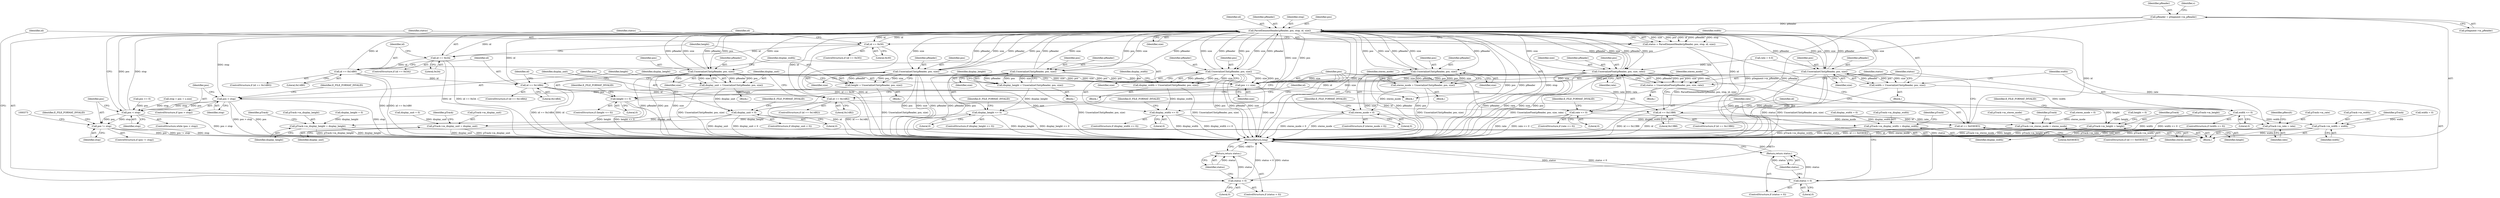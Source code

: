 digraph "0_Android_cc274e2abe8b2a6698a5c47d8aa4bb45f1f9538d_41@pointer" {
"1000161" [label="(Call,pReader = pSegment->m_pReader)"];
"1000212" [label="(Call,ParseElementHeader(pReader, pos, stop, id, size))"];
"1000210" [label="(Call,status = ParseElementHeader(pReader, pos, stop, id, size))"];
"1000219" [label="(Call,status < 0)"];
"1000222" [label="(Return,return status;)"];
"1000225" [label="(Call,id == 0x30)"];
"1000243" [label="(Call,id == 0x3A)"];
"1000261" [label="(Call,id == 0x14B0)"];
"1000279" [label="(Call,id == 0x14BA)"];
"1000297" [label="(Call,id == 0x14B2)"];
"1000315" [label="(Call,id == 0x13B8)"];
"1000333" [label="(Call,id == 0x0383E3)"];
"1000231" [label="(Call,UnserializeUInt(pReader, pos, size))"];
"1000229" [label="(Call,width = UnserializeUInt(pReader, pos, size))"];
"1000236" [label="(Call,width <= 0)"];
"1000399" [label="(Call,pTrack->m_width = width)"];
"1000357" [label="(Call,pos += size)"];
"1000361" [label="(Call,pos > stop)"];
"1000203" [label="(Call,pos < stop)"];
"1000367" [label="(Call,pos != stop)"];
"1000249" [label="(Call,UnserializeUInt(pReader, pos, size))"];
"1000247" [label="(Call,height = UnserializeUInt(pReader, pos, size))"];
"1000254" [label="(Call,height <= 0)"];
"1000404" [label="(Call,pTrack->m_height = height)"];
"1000267" [label="(Call,UnserializeUInt(pReader, pos, size))"];
"1000265" [label="(Call,display_width = UnserializeUInt(pReader, pos, size))"];
"1000272" [label="(Call,display_width <= 0)"];
"1000409" [label="(Call,pTrack->m_display_width = display_width)"];
"1000285" [label="(Call,UnserializeUInt(pReader, pos, size))"];
"1000283" [label="(Call,display_height = UnserializeUInt(pReader, pos, size))"];
"1000290" [label="(Call,display_height <= 0)"];
"1000414" [label="(Call,pTrack->m_display_height = display_height)"];
"1000303" [label="(Call,UnserializeUInt(pReader, pos, size))"];
"1000301" [label="(Call,display_unit = UnserializeUInt(pReader, pos, size))"];
"1000308" [label="(Call,display_unit < 0)"];
"1000419" [label="(Call,pTrack->m_display_unit = display_unit)"];
"1000321" [label="(Call,UnserializeUInt(pReader, pos, size))"];
"1000319" [label="(Call,stereo_mode = UnserializeUInt(pReader, pos, size))"];
"1000326" [label="(Call,stereo_mode < 0)"];
"1000424" [label="(Call,pTrack->m_stereo_mode = stereo_mode)"];
"1000340" [label="(Call,UnserializeFloat(pReader, pos, size, rate))"];
"1000338" [label="(Call,status = UnserializeFloat(pReader, pos, size, rate))"];
"1000346" [label="(Call,status < 0)"];
"1000349" [label="(Return,return status;)"];
"1000352" [label="(Call,rate <= 0)"];
"1000429" [label="(Call,pTrack->m_rate = rate)"];
"1000415" [label="(Call,pTrack->m_display_height)"];
"1000357" [label="(Call,pos += size)"];
"1000362" [label="(Identifier,pos)"];
"1000405" [label="(Call,pTrack->m_height)"];
"1000286" [label="(Identifier,pReader)"];
"1000216" [label="(Identifier,id)"];
"1000371" [label="(Identifier,E_FILE_FORMAT_INVALID)"];
"1000235" [label="(ControlStructure,if (width <= 0))"];
"1000310" [label="(Literal,0)"];
"1000234" [label="(Identifier,size)"];
"1000296" [label="(ControlStructure,if (id == 0x14B2))"];
"1000403" [label="(Identifier,width)"];
"1000138" [label="(Call,height = 0)"];
"1000146" [label="(Call,display_height = 0)"];
"1000336" [label="(Block,)"];
"1000433" [label="(Identifier,rate)"];
"1000358" [label="(Identifier,pos)"];
"1000213" [label="(Identifier,pReader)"];
"1000243" [label="(Call,id == 0x3A)"];
"1000237" [label="(Identifier,width)"];
"1000211" [label="(Identifier,status)"];
"1000367" [label="(Call,pos != stop)"];
"1000321" [label="(Call,UnserializeUInt(pReader, pos, size))"];
"1000226" [label="(Identifier,id)"];
"1000305" [label="(Identifier,pos)"];
"1000279" [label="(Call,id == 0x14BA)"];
"1000406" [label="(Identifier,pTrack)"];
"1000317" [label="(Literal,0x13B8)"];
"1000232" [label="(Identifier,pReader)"];
"1000278" [label="(ControlStructure,if (id == 0x14BA))"];
"1000118" [label="(Block,)"];
"1000423" [label="(Identifier,display_unit)"];
"1000291" [label="(Identifier,display_height)"];
"1000227" [label="(Literal,0x30)"];
"1000322" [label="(Identifier,pReader)"];
"1000333" [label="(Call,id == 0x0383E3)"];
"1000411" [label="(Identifier,pTrack)"];
"1000158" [label="(Call,rate = 0.0)"];
"1000404" [label="(Call,pTrack->m_height = height)"];
"1000220" [label="(Identifier,status)"];
"1000236" [label="(Call,width <= 0)"];
"1000346" [label="(Call,status < 0)"];
"1000262" [label="(Identifier,id)"];
"1000250" [label="(Identifier,pReader)"];
"1000218" [label="(ControlStructure,if (status < 0))"];
"1000255" [label="(Identifier,height)"];
"1000360" [label="(ControlStructure,if (pos > stop))"];
"1000408" [label="(Identifier,height)"];
"1000247" [label="(Call,height = UnserializeUInt(pReader, pos, size))"];
"1000270" [label="(Identifier,size)"];
"1000273" [label="(Identifier,display_width)"];
"1000414" [label="(Call,pTrack->m_display_height = display_height)"];
"1000344" [label="(Identifier,rate)"];
"1000323" [label="(Identifier,pos)"];
"1000264" [label="(Block,)"];
"1000353" [label="(Identifier,rate)"];
"1000301" [label="(Call,display_unit = UnserializeUInt(pReader, pos, size))"];
"1000206" [label="(Block,)"];
"1000244" [label="(Identifier,id)"];
"1000421" [label="(Identifier,pTrack)"];
"1000409" [label="(Call,pTrack->m_display_width = display_width)"];
"1000298" [label="(Identifier,id)"];
"1000350" [label="(Identifier,status)"];
"1000191" [label="(Call,pos >= 0)"];
"1000274" [label="(Literal,0)"];
"1000288" [label="(Identifier,size)"];
"1000297" [label="(Call,id == 0x14B2)"];
"1000334" [label="(Identifier,id)"];
"1000263" [label="(Literal,0x14B0)"];
"1000203" [label="(Call,pos < stop)"];
"1000285" [label="(Call,UnserializeUInt(pReader, pos, size))"];
"1000314" [label="(ControlStructure,if (id == 0x13B8))"];
"1000356" [label="(Identifier,E_FILE_FORMAT_INVALID)"];
"1000429" [label="(Call,pTrack->m_rate = rate)"];
"1000425" [label="(Call,pTrack->m_stereo_mode)"];
"1000343" [label="(Identifier,size)"];
"1000282" [label="(Block,)"];
"1000347" [label="(Identifier,status)"];
"1000339" [label="(Identifier,status)"];
"1000284" [label="(Identifier,display_height)"];
"1000435" [label="(Identifier,pResult)"];
"1000345" [label="(ControlStructure,if (status < 0))"];
"1000142" [label="(Call,display_width = 0)"];
"1000253" [label="(ControlStructure,if (height <= 0))"];
"1000349" [label="(Return,return status;)"];
"1000225" [label="(Call,id == 0x30)"];
"1000304" [label="(Identifier,pReader)"];
"1000212" [label="(Call,ParseElementHeader(pReader, pos, stop, id, size))"];
"1000428" [label="(Identifier,stereo_mode)"];
"1000413" [label="(Identifier,display_width)"];
"1000299" [label="(Literal,0x14B2)"];
"1000335" [label="(Literal,0x0383E3)"];
"1000399" [label="(Call,pTrack->m_width = width)"];
"1000424" [label="(Call,pTrack->m_stereo_mode = stereo_mode)"];
"1000308" [label="(Call,display_unit < 0)"];
"1000230" [label="(Identifier,width)"];
"1000163" [label="(Call,pSegment->m_pReader)"];
"1000327" [label="(Identifier,stereo_mode)"];
"1000215" [label="(Identifier,stop)"];
"1000366" [label="(ControlStructure,if (pos != stop))"];
"1000242" [label="(ControlStructure,if (id == 0x3A))"];
"1000229" [label="(Call,width = UnserializeUInt(pReader, pos, size))"];
"1000251" [label="(Identifier,pos)"];
"1000318" [label="(Block,)"];
"1000340" [label="(Call,UnserializeFloat(pReader, pos, size, rate))"];
"1000332" [label="(ControlStructure,if (id == 0x0383E3))"];
"1000307" [label="(ControlStructure,if (display_unit < 0))"];
"1000224" [label="(ControlStructure,if (id == 0x30))"];
"1000223" [label="(Identifier,status)"];
"1000272" [label="(Call,display_width <= 0)"];
"1000205" [label="(Identifier,stop)"];
"1000365" [label="(Identifier,E_FILE_FORMAT_INVALID)"];
"1000150" [label="(Call,display_unit = 0)"];
"1000214" [label="(Identifier,pos)"];
"1000287" [label="(Identifier,pos)"];
"1000276" [label="(Identifier,E_FILE_FORMAT_INVALID)"];
"1000161" [label="(Call,pReader = pSegment->m_pReader)"];
"1000256" [label="(Literal,0)"];
"1000330" [label="(Identifier,E_FILE_FORMAT_INVALID)"];
"1000303" [label="(Call,UnserializeUInt(pReader, pos, size))"];
"1000195" [label="(Call,stop = pos + s.size)"];
"1000351" [label="(ControlStructure,if (rate <= 0))"];
"1000320" [label="(Identifier,stereo_mode)"];
"1000249" [label="(Call,UnserializeUInt(pReader, pos, size))"];
"1000254" [label="(Call,height <= 0)"];
"1000430" [label="(Call,pTrack->m_rate)"];
"1000219" [label="(Call,status < 0)"];
"1000325" [label="(ControlStructure,if (stereo_mode < 0))"];
"1000315" [label="(Call,id == 0x13B8)"];
"1000271" [label="(ControlStructure,if (display_width <= 0))"];
"1000240" [label="(Identifier,E_FILE_FORMAT_INVALID)"];
"1000281" [label="(Literal,0x14BA)"];
"1000316" [label="(Identifier,id)"];
"1000361" [label="(Call,pos > stop)"];
"1000233" [label="(Identifier,pos)"];
"1000246" [label="(Block,)"];
"1000431" [label="(Identifier,pTrack)"];
"1000245" [label="(Literal,0x3A)"];
"1000302" [label="(Identifier,display_unit)"];
"1000283" [label="(Call,display_height = UnserializeUInt(pReader, pos, size))"];
"1000312" [label="(Identifier,E_FILE_FORMAT_INVALID)"];
"1000248" [label="(Identifier,height)"];
"1000134" [label="(Call,width = 0)"];
"1000221" [label="(Literal,0)"];
"1000260" [label="(ControlStructure,if (id == 0x14B0))"];
"1000280" [label="(Identifier,id)"];
"1000217" [label="(Identifier,size)"];
"1000202" [label="(ControlStructure,while (pos < stop))"];
"1000418" [label="(Identifier,display_height)"];
"1000162" [label="(Identifier,pReader)"];
"1000300" [label="(Block,)"];
"1000269" [label="(Identifier,pos)"];
"1000426" [label="(Identifier,pTrack)"];
"1000363" [label="(Identifier,stop)"];
"1000294" [label="(Identifier,E_FILE_FORMAT_INVALID)"];
"1000326" [label="(Call,stereo_mode < 0)"];
"1000400" [label="(Call,pTrack->m_width)"];
"1000289" [label="(ControlStructure,if (display_height <= 0))"];
"1000261" [label="(Call,id == 0x14B0)"];
"1000420" [label="(Call,pTrack->m_display_unit)"];
"1000354" [label="(Literal,0)"];
"1000231" [label="(Call,UnserializeUInt(pReader, pos, size))"];
"1000309" [label="(Identifier,display_unit)"];
"1000228" [label="(Block,)"];
"1000204" [label="(Identifier,pos)"];
"1000290" [label="(Call,display_height <= 0)"];
"1000328" [label="(Literal,0)"];
"1000338" [label="(Call,status = UnserializeFloat(pReader, pos, size, rate))"];
"1000319" [label="(Call,stereo_mode = UnserializeUInt(pReader, pos, size))"];
"1000210" [label="(Call,status = ParseElementHeader(pReader, pos, stop, id, size))"];
"1000238" [label="(Literal,0)"];
"1000410" [label="(Call,pTrack->m_display_width)"];
"1000267" [label="(Call,UnserializeUInt(pReader, pos, size))"];
"1000222" [label="(Return,return status;)"];
"1000341" [label="(Identifier,pReader)"];
"1000252" [label="(Identifier,size)"];
"1000439" [label="(MethodReturn,long)"];
"1000352" [label="(Call,rate <= 0)"];
"1000348" [label="(Literal,0)"];
"1000419" [label="(Call,pTrack->m_display_unit = display_unit)"];
"1000154" [label="(Call,stereo_mode = 0)"];
"1000359" [label="(Identifier,size)"];
"1000342" [label="(Identifier,pos)"];
"1000416" [label="(Identifier,pTrack)"];
"1000292" [label="(Literal,0)"];
"1000168" [label="(Identifier,s)"];
"1000268" [label="(Identifier,pReader)"];
"1000324" [label="(Identifier,size)"];
"1000306" [label="(Identifier,size)"];
"1000369" [label="(Identifier,stop)"];
"1000265" [label="(Call,display_width = UnserializeUInt(pReader, pos, size))"];
"1000258" [label="(Identifier,E_FILE_FORMAT_INVALID)"];
"1000368" [label="(Identifier,pos)"];
"1000266" [label="(Identifier,display_width)"];
"1000161" -> "1000118"  [label="AST: "];
"1000161" -> "1000163"  [label="CFG: "];
"1000162" -> "1000161"  [label="AST: "];
"1000163" -> "1000161"  [label="AST: "];
"1000168" -> "1000161"  [label="CFG: "];
"1000161" -> "1000439"  [label="DDG: pSegment->m_pReader"];
"1000161" -> "1000439"  [label="DDG: pReader"];
"1000161" -> "1000212"  [label="DDG: pReader"];
"1000212" -> "1000210"  [label="AST: "];
"1000212" -> "1000217"  [label="CFG: "];
"1000213" -> "1000212"  [label="AST: "];
"1000214" -> "1000212"  [label="AST: "];
"1000215" -> "1000212"  [label="AST: "];
"1000216" -> "1000212"  [label="AST: "];
"1000217" -> "1000212"  [label="AST: "];
"1000210" -> "1000212"  [label="CFG: "];
"1000212" -> "1000439"  [label="DDG: id"];
"1000212" -> "1000439"  [label="DDG: size"];
"1000212" -> "1000439"  [label="DDG: pos"];
"1000212" -> "1000439"  [label="DDG: pReader"];
"1000212" -> "1000439"  [label="DDG: stop"];
"1000212" -> "1000210"  [label="DDG: size"];
"1000212" -> "1000210"  [label="DDG: pos"];
"1000212" -> "1000210"  [label="DDG: id"];
"1000212" -> "1000210"  [label="DDG: pReader"];
"1000212" -> "1000210"  [label="DDG: stop"];
"1000285" -> "1000212"  [label="DDG: pReader"];
"1000285" -> "1000212"  [label="DDG: size"];
"1000303" -> "1000212"  [label="DDG: pReader"];
"1000303" -> "1000212"  [label="DDG: size"];
"1000267" -> "1000212"  [label="DDG: pReader"];
"1000267" -> "1000212"  [label="DDG: size"];
"1000231" -> "1000212"  [label="DDG: pReader"];
"1000231" -> "1000212"  [label="DDG: size"];
"1000249" -> "1000212"  [label="DDG: pReader"];
"1000249" -> "1000212"  [label="DDG: size"];
"1000340" -> "1000212"  [label="DDG: pReader"];
"1000340" -> "1000212"  [label="DDG: size"];
"1000321" -> "1000212"  [label="DDG: pReader"];
"1000321" -> "1000212"  [label="DDG: size"];
"1000203" -> "1000212"  [label="DDG: pos"];
"1000203" -> "1000212"  [label="DDG: stop"];
"1000279" -> "1000212"  [label="DDG: id"];
"1000261" -> "1000212"  [label="DDG: id"];
"1000243" -> "1000212"  [label="DDG: id"];
"1000333" -> "1000212"  [label="DDG: id"];
"1000297" -> "1000212"  [label="DDG: id"];
"1000315" -> "1000212"  [label="DDG: id"];
"1000225" -> "1000212"  [label="DDG: id"];
"1000212" -> "1000225"  [label="DDG: id"];
"1000212" -> "1000231"  [label="DDG: pReader"];
"1000212" -> "1000231"  [label="DDG: pos"];
"1000212" -> "1000231"  [label="DDG: size"];
"1000212" -> "1000249"  [label="DDG: pReader"];
"1000212" -> "1000249"  [label="DDG: pos"];
"1000212" -> "1000249"  [label="DDG: size"];
"1000212" -> "1000267"  [label="DDG: pReader"];
"1000212" -> "1000267"  [label="DDG: pos"];
"1000212" -> "1000267"  [label="DDG: size"];
"1000212" -> "1000285"  [label="DDG: pReader"];
"1000212" -> "1000285"  [label="DDG: pos"];
"1000212" -> "1000285"  [label="DDG: size"];
"1000212" -> "1000303"  [label="DDG: pReader"];
"1000212" -> "1000303"  [label="DDG: pos"];
"1000212" -> "1000303"  [label="DDG: size"];
"1000212" -> "1000321"  [label="DDG: pReader"];
"1000212" -> "1000321"  [label="DDG: pos"];
"1000212" -> "1000321"  [label="DDG: size"];
"1000212" -> "1000340"  [label="DDG: pReader"];
"1000212" -> "1000340"  [label="DDG: pos"];
"1000212" -> "1000340"  [label="DDG: size"];
"1000212" -> "1000357"  [label="DDG: size"];
"1000212" -> "1000357"  [label="DDG: pos"];
"1000212" -> "1000361"  [label="DDG: stop"];
"1000210" -> "1000206"  [label="AST: "];
"1000211" -> "1000210"  [label="AST: "];
"1000220" -> "1000210"  [label="CFG: "];
"1000210" -> "1000439"  [label="DDG: ParseElementHeader(pReader, pos, stop, id, size)"];
"1000210" -> "1000219"  [label="DDG: status"];
"1000219" -> "1000218"  [label="AST: "];
"1000219" -> "1000221"  [label="CFG: "];
"1000220" -> "1000219"  [label="AST: "];
"1000221" -> "1000219"  [label="AST: "];
"1000223" -> "1000219"  [label="CFG: "];
"1000226" -> "1000219"  [label="CFG: "];
"1000219" -> "1000439"  [label="DDG: status < 0"];
"1000219" -> "1000439"  [label="DDG: status"];
"1000219" -> "1000222"  [label="DDG: status"];
"1000222" -> "1000218"  [label="AST: "];
"1000222" -> "1000223"  [label="CFG: "];
"1000223" -> "1000222"  [label="AST: "];
"1000439" -> "1000222"  [label="CFG: "];
"1000222" -> "1000439"  [label="DDG: <RET>"];
"1000223" -> "1000222"  [label="DDG: status"];
"1000225" -> "1000224"  [label="AST: "];
"1000225" -> "1000227"  [label="CFG: "];
"1000226" -> "1000225"  [label="AST: "];
"1000227" -> "1000225"  [label="AST: "];
"1000230" -> "1000225"  [label="CFG: "];
"1000244" -> "1000225"  [label="CFG: "];
"1000225" -> "1000439"  [label="DDG: id == 0x30"];
"1000225" -> "1000439"  [label="DDG: id"];
"1000225" -> "1000243"  [label="DDG: id"];
"1000243" -> "1000242"  [label="AST: "];
"1000243" -> "1000245"  [label="CFG: "];
"1000244" -> "1000243"  [label="AST: "];
"1000245" -> "1000243"  [label="AST: "];
"1000248" -> "1000243"  [label="CFG: "];
"1000262" -> "1000243"  [label="CFG: "];
"1000243" -> "1000439"  [label="DDG: id"];
"1000243" -> "1000439"  [label="DDG: id == 0x3A"];
"1000243" -> "1000261"  [label="DDG: id"];
"1000261" -> "1000260"  [label="AST: "];
"1000261" -> "1000263"  [label="CFG: "];
"1000262" -> "1000261"  [label="AST: "];
"1000263" -> "1000261"  [label="AST: "];
"1000266" -> "1000261"  [label="CFG: "];
"1000280" -> "1000261"  [label="CFG: "];
"1000261" -> "1000439"  [label="DDG: id"];
"1000261" -> "1000439"  [label="DDG: id == 0x14B0"];
"1000261" -> "1000279"  [label="DDG: id"];
"1000279" -> "1000278"  [label="AST: "];
"1000279" -> "1000281"  [label="CFG: "];
"1000280" -> "1000279"  [label="AST: "];
"1000281" -> "1000279"  [label="AST: "];
"1000284" -> "1000279"  [label="CFG: "];
"1000298" -> "1000279"  [label="CFG: "];
"1000279" -> "1000439"  [label="DDG: id"];
"1000279" -> "1000439"  [label="DDG: id == 0x14BA"];
"1000279" -> "1000297"  [label="DDG: id"];
"1000297" -> "1000296"  [label="AST: "];
"1000297" -> "1000299"  [label="CFG: "];
"1000298" -> "1000297"  [label="AST: "];
"1000299" -> "1000297"  [label="AST: "];
"1000302" -> "1000297"  [label="CFG: "];
"1000316" -> "1000297"  [label="CFG: "];
"1000297" -> "1000439"  [label="DDG: id"];
"1000297" -> "1000439"  [label="DDG: id == 0x14B2"];
"1000297" -> "1000315"  [label="DDG: id"];
"1000315" -> "1000314"  [label="AST: "];
"1000315" -> "1000317"  [label="CFG: "];
"1000316" -> "1000315"  [label="AST: "];
"1000317" -> "1000315"  [label="AST: "];
"1000320" -> "1000315"  [label="CFG: "];
"1000334" -> "1000315"  [label="CFG: "];
"1000315" -> "1000439"  [label="DDG: id == 0x13B8"];
"1000315" -> "1000439"  [label="DDG: id"];
"1000315" -> "1000333"  [label="DDG: id"];
"1000333" -> "1000332"  [label="AST: "];
"1000333" -> "1000335"  [label="CFG: "];
"1000334" -> "1000333"  [label="AST: "];
"1000335" -> "1000333"  [label="AST: "];
"1000339" -> "1000333"  [label="CFG: "];
"1000358" -> "1000333"  [label="CFG: "];
"1000333" -> "1000439"  [label="DDG: id"];
"1000333" -> "1000439"  [label="DDG: id == 0x0383E3"];
"1000231" -> "1000229"  [label="AST: "];
"1000231" -> "1000234"  [label="CFG: "];
"1000232" -> "1000231"  [label="AST: "];
"1000233" -> "1000231"  [label="AST: "];
"1000234" -> "1000231"  [label="AST: "];
"1000229" -> "1000231"  [label="CFG: "];
"1000231" -> "1000439"  [label="DDG: pos"];
"1000231" -> "1000439"  [label="DDG: pReader"];
"1000231" -> "1000439"  [label="DDG: size"];
"1000231" -> "1000229"  [label="DDG: pReader"];
"1000231" -> "1000229"  [label="DDG: pos"];
"1000231" -> "1000229"  [label="DDG: size"];
"1000231" -> "1000357"  [label="DDG: size"];
"1000231" -> "1000357"  [label="DDG: pos"];
"1000229" -> "1000228"  [label="AST: "];
"1000230" -> "1000229"  [label="AST: "];
"1000237" -> "1000229"  [label="CFG: "];
"1000229" -> "1000439"  [label="DDG: UnserializeUInt(pReader, pos, size)"];
"1000229" -> "1000236"  [label="DDG: width"];
"1000236" -> "1000235"  [label="AST: "];
"1000236" -> "1000238"  [label="CFG: "];
"1000237" -> "1000236"  [label="AST: "];
"1000238" -> "1000236"  [label="AST: "];
"1000240" -> "1000236"  [label="CFG: "];
"1000358" -> "1000236"  [label="CFG: "];
"1000236" -> "1000439"  [label="DDG: width"];
"1000236" -> "1000439"  [label="DDG: width <= 0"];
"1000236" -> "1000399"  [label="DDG: width"];
"1000399" -> "1000118"  [label="AST: "];
"1000399" -> "1000403"  [label="CFG: "];
"1000400" -> "1000399"  [label="AST: "];
"1000403" -> "1000399"  [label="AST: "];
"1000406" -> "1000399"  [label="CFG: "];
"1000399" -> "1000439"  [label="DDG: width"];
"1000399" -> "1000439"  [label="DDG: pTrack->m_width"];
"1000134" -> "1000399"  [label="DDG: width"];
"1000357" -> "1000206"  [label="AST: "];
"1000357" -> "1000359"  [label="CFG: "];
"1000358" -> "1000357"  [label="AST: "];
"1000359" -> "1000357"  [label="AST: "];
"1000362" -> "1000357"  [label="CFG: "];
"1000357" -> "1000439"  [label="DDG: size"];
"1000340" -> "1000357"  [label="DDG: size"];
"1000340" -> "1000357"  [label="DDG: pos"];
"1000249" -> "1000357"  [label="DDG: size"];
"1000249" -> "1000357"  [label="DDG: pos"];
"1000303" -> "1000357"  [label="DDG: size"];
"1000303" -> "1000357"  [label="DDG: pos"];
"1000321" -> "1000357"  [label="DDG: size"];
"1000321" -> "1000357"  [label="DDG: pos"];
"1000267" -> "1000357"  [label="DDG: size"];
"1000267" -> "1000357"  [label="DDG: pos"];
"1000285" -> "1000357"  [label="DDG: size"];
"1000285" -> "1000357"  [label="DDG: pos"];
"1000357" -> "1000361"  [label="DDG: pos"];
"1000361" -> "1000360"  [label="AST: "];
"1000361" -> "1000363"  [label="CFG: "];
"1000362" -> "1000361"  [label="AST: "];
"1000363" -> "1000361"  [label="AST: "];
"1000204" -> "1000361"  [label="CFG: "];
"1000365" -> "1000361"  [label="CFG: "];
"1000361" -> "1000439"  [label="DDG: pos > stop"];
"1000361" -> "1000439"  [label="DDG: pos"];
"1000361" -> "1000439"  [label="DDG: stop"];
"1000361" -> "1000203"  [label="DDG: pos"];
"1000361" -> "1000203"  [label="DDG: stop"];
"1000203" -> "1000202"  [label="AST: "];
"1000203" -> "1000205"  [label="CFG: "];
"1000204" -> "1000203"  [label="AST: "];
"1000205" -> "1000203"  [label="AST: "];
"1000211" -> "1000203"  [label="CFG: "];
"1000368" -> "1000203"  [label="CFG: "];
"1000203" -> "1000439"  [label="DDG: pos < stop"];
"1000191" -> "1000203"  [label="DDG: pos"];
"1000195" -> "1000203"  [label="DDG: stop"];
"1000203" -> "1000367"  [label="DDG: pos"];
"1000203" -> "1000367"  [label="DDG: stop"];
"1000367" -> "1000366"  [label="AST: "];
"1000367" -> "1000369"  [label="CFG: "];
"1000368" -> "1000367"  [label="AST: "];
"1000369" -> "1000367"  [label="AST: "];
"1000371" -> "1000367"  [label="CFG: "];
"1000373" -> "1000367"  [label="CFG: "];
"1000367" -> "1000439"  [label="DDG: stop"];
"1000367" -> "1000439"  [label="DDG: pos"];
"1000367" -> "1000439"  [label="DDG: pos != stop"];
"1000249" -> "1000247"  [label="AST: "];
"1000249" -> "1000252"  [label="CFG: "];
"1000250" -> "1000249"  [label="AST: "];
"1000251" -> "1000249"  [label="AST: "];
"1000252" -> "1000249"  [label="AST: "];
"1000247" -> "1000249"  [label="CFG: "];
"1000249" -> "1000439"  [label="DDG: pos"];
"1000249" -> "1000439"  [label="DDG: size"];
"1000249" -> "1000439"  [label="DDG: pReader"];
"1000249" -> "1000247"  [label="DDG: pReader"];
"1000249" -> "1000247"  [label="DDG: pos"];
"1000249" -> "1000247"  [label="DDG: size"];
"1000247" -> "1000246"  [label="AST: "];
"1000248" -> "1000247"  [label="AST: "];
"1000255" -> "1000247"  [label="CFG: "];
"1000247" -> "1000439"  [label="DDG: UnserializeUInt(pReader, pos, size)"];
"1000247" -> "1000254"  [label="DDG: height"];
"1000254" -> "1000253"  [label="AST: "];
"1000254" -> "1000256"  [label="CFG: "];
"1000255" -> "1000254"  [label="AST: "];
"1000256" -> "1000254"  [label="AST: "];
"1000258" -> "1000254"  [label="CFG: "];
"1000358" -> "1000254"  [label="CFG: "];
"1000254" -> "1000439"  [label="DDG: height"];
"1000254" -> "1000439"  [label="DDG: height <= 0"];
"1000254" -> "1000404"  [label="DDG: height"];
"1000404" -> "1000118"  [label="AST: "];
"1000404" -> "1000408"  [label="CFG: "];
"1000405" -> "1000404"  [label="AST: "];
"1000408" -> "1000404"  [label="AST: "];
"1000411" -> "1000404"  [label="CFG: "];
"1000404" -> "1000439"  [label="DDG: pTrack->m_height"];
"1000404" -> "1000439"  [label="DDG: height"];
"1000138" -> "1000404"  [label="DDG: height"];
"1000267" -> "1000265"  [label="AST: "];
"1000267" -> "1000270"  [label="CFG: "];
"1000268" -> "1000267"  [label="AST: "];
"1000269" -> "1000267"  [label="AST: "];
"1000270" -> "1000267"  [label="AST: "];
"1000265" -> "1000267"  [label="CFG: "];
"1000267" -> "1000439"  [label="DDG: pos"];
"1000267" -> "1000439"  [label="DDG: pReader"];
"1000267" -> "1000439"  [label="DDG: size"];
"1000267" -> "1000265"  [label="DDG: pReader"];
"1000267" -> "1000265"  [label="DDG: pos"];
"1000267" -> "1000265"  [label="DDG: size"];
"1000265" -> "1000264"  [label="AST: "];
"1000266" -> "1000265"  [label="AST: "];
"1000273" -> "1000265"  [label="CFG: "];
"1000265" -> "1000439"  [label="DDG: UnserializeUInt(pReader, pos, size)"];
"1000265" -> "1000272"  [label="DDG: display_width"];
"1000272" -> "1000271"  [label="AST: "];
"1000272" -> "1000274"  [label="CFG: "];
"1000273" -> "1000272"  [label="AST: "];
"1000274" -> "1000272"  [label="AST: "];
"1000276" -> "1000272"  [label="CFG: "];
"1000358" -> "1000272"  [label="CFG: "];
"1000272" -> "1000439"  [label="DDG: display_width"];
"1000272" -> "1000439"  [label="DDG: display_width <= 0"];
"1000272" -> "1000409"  [label="DDG: display_width"];
"1000409" -> "1000118"  [label="AST: "];
"1000409" -> "1000413"  [label="CFG: "];
"1000410" -> "1000409"  [label="AST: "];
"1000413" -> "1000409"  [label="AST: "];
"1000416" -> "1000409"  [label="CFG: "];
"1000409" -> "1000439"  [label="DDG: display_width"];
"1000409" -> "1000439"  [label="DDG: pTrack->m_display_width"];
"1000142" -> "1000409"  [label="DDG: display_width"];
"1000285" -> "1000283"  [label="AST: "];
"1000285" -> "1000288"  [label="CFG: "];
"1000286" -> "1000285"  [label="AST: "];
"1000287" -> "1000285"  [label="AST: "];
"1000288" -> "1000285"  [label="AST: "];
"1000283" -> "1000285"  [label="CFG: "];
"1000285" -> "1000439"  [label="DDG: pReader"];
"1000285" -> "1000439"  [label="DDG: pos"];
"1000285" -> "1000439"  [label="DDG: size"];
"1000285" -> "1000283"  [label="DDG: pReader"];
"1000285" -> "1000283"  [label="DDG: pos"];
"1000285" -> "1000283"  [label="DDG: size"];
"1000283" -> "1000282"  [label="AST: "];
"1000284" -> "1000283"  [label="AST: "];
"1000291" -> "1000283"  [label="CFG: "];
"1000283" -> "1000439"  [label="DDG: UnserializeUInt(pReader, pos, size)"];
"1000283" -> "1000290"  [label="DDG: display_height"];
"1000290" -> "1000289"  [label="AST: "];
"1000290" -> "1000292"  [label="CFG: "];
"1000291" -> "1000290"  [label="AST: "];
"1000292" -> "1000290"  [label="AST: "];
"1000294" -> "1000290"  [label="CFG: "];
"1000358" -> "1000290"  [label="CFG: "];
"1000290" -> "1000439"  [label="DDG: display_height"];
"1000290" -> "1000439"  [label="DDG: display_height <= 0"];
"1000290" -> "1000414"  [label="DDG: display_height"];
"1000414" -> "1000118"  [label="AST: "];
"1000414" -> "1000418"  [label="CFG: "];
"1000415" -> "1000414"  [label="AST: "];
"1000418" -> "1000414"  [label="AST: "];
"1000421" -> "1000414"  [label="CFG: "];
"1000414" -> "1000439"  [label="DDG: display_height"];
"1000414" -> "1000439"  [label="DDG: pTrack->m_display_height"];
"1000146" -> "1000414"  [label="DDG: display_height"];
"1000303" -> "1000301"  [label="AST: "];
"1000303" -> "1000306"  [label="CFG: "];
"1000304" -> "1000303"  [label="AST: "];
"1000305" -> "1000303"  [label="AST: "];
"1000306" -> "1000303"  [label="AST: "];
"1000301" -> "1000303"  [label="CFG: "];
"1000303" -> "1000439"  [label="DDG: pReader"];
"1000303" -> "1000439"  [label="DDG: pos"];
"1000303" -> "1000439"  [label="DDG: size"];
"1000303" -> "1000301"  [label="DDG: pReader"];
"1000303" -> "1000301"  [label="DDG: pos"];
"1000303" -> "1000301"  [label="DDG: size"];
"1000301" -> "1000300"  [label="AST: "];
"1000302" -> "1000301"  [label="AST: "];
"1000309" -> "1000301"  [label="CFG: "];
"1000301" -> "1000439"  [label="DDG: UnserializeUInt(pReader, pos, size)"];
"1000301" -> "1000308"  [label="DDG: display_unit"];
"1000308" -> "1000307"  [label="AST: "];
"1000308" -> "1000310"  [label="CFG: "];
"1000309" -> "1000308"  [label="AST: "];
"1000310" -> "1000308"  [label="AST: "];
"1000312" -> "1000308"  [label="CFG: "];
"1000358" -> "1000308"  [label="CFG: "];
"1000308" -> "1000439"  [label="DDG: display_unit"];
"1000308" -> "1000439"  [label="DDG: display_unit < 0"];
"1000308" -> "1000419"  [label="DDG: display_unit"];
"1000419" -> "1000118"  [label="AST: "];
"1000419" -> "1000423"  [label="CFG: "];
"1000420" -> "1000419"  [label="AST: "];
"1000423" -> "1000419"  [label="AST: "];
"1000426" -> "1000419"  [label="CFG: "];
"1000419" -> "1000439"  [label="DDG: pTrack->m_display_unit"];
"1000419" -> "1000439"  [label="DDG: display_unit"];
"1000150" -> "1000419"  [label="DDG: display_unit"];
"1000321" -> "1000319"  [label="AST: "];
"1000321" -> "1000324"  [label="CFG: "];
"1000322" -> "1000321"  [label="AST: "];
"1000323" -> "1000321"  [label="AST: "];
"1000324" -> "1000321"  [label="AST: "];
"1000319" -> "1000321"  [label="CFG: "];
"1000321" -> "1000439"  [label="DDG: size"];
"1000321" -> "1000439"  [label="DDG: pReader"];
"1000321" -> "1000439"  [label="DDG: pos"];
"1000321" -> "1000319"  [label="DDG: pReader"];
"1000321" -> "1000319"  [label="DDG: pos"];
"1000321" -> "1000319"  [label="DDG: size"];
"1000319" -> "1000318"  [label="AST: "];
"1000320" -> "1000319"  [label="AST: "];
"1000327" -> "1000319"  [label="CFG: "];
"1000319" -> "1000439"  [label="DDG: UnserializeUInt(pReader, pos, size)"];
"1000319" -> "1000326"  [label="DDG: stereo_mode"];
"1000326" -> "1000325"  [label="AST: "];
"1000326" -> "1000328"  [label="CFG: "];
"1000327" -> "1000326"  [label="AST: "];
"1000328" -> "1000326"  [label="AST: "];
"1000330" -> "1000326"  [label="CFG: "];
"1000358" -> "1000326"  [label="CFG: "];
"1000326" -> "1000439"  [label="DDG: stereo_mode < 0"];
"1000326" -> "1000439"  [label="DDG: stereo_mode"];
"1000326" -> "1000424"  [label="DDG: stereo_mode"];
"1000424" -> "1000118"  [label="AST: "];
"1000424" -> "1000428"  [label="CFG: "];
"1000425" -> "1000424"  [label="AST: "];
"1000428" -> "1000424"  [label="AST: "];
"1000431" -> "1000424"  [label="CFG: "];
"1000424" -> "1000439"  [label="DDG: stereo_mode"];
"1000424" -> "1000439"  [label="DDG: pTrack->m_stereo_mode"];
"1000154" -> "1000424"  [label="DDG: stereo_mode"];
"1000340" -> "1000338"  [label="AST: "];
"1000340" -> "1000344"  [label="CFG: "];
"1000341" -> "1000340"  [label="AST: "];
"1000342" -> "1000340"  [label="AST: "];
"1000343" -> "1000340"  [label="AST: "];
"1000344" -> "1000340"  [label="AST: "];
"1000338" -> "1000340"  [label="CFG: "];
"1000340" -> "1000439"  [label="DDG: rate"];
"1000340" -> "1000439"  [label="DDG: size"];
"1000340" -> "1000439"  [label="DDG: pos"];
"1000340" -> "1000439"  [label="DDG: pReader"];
"1000340" -> "1000338"  [label="DDG: pReader"];
"1000340" -> "1000338"  [label="DDG: pos"];
"1000340" -> "1000338"  [label="DDG: size"];
"1000340" -> "1000338"  [label="DDG: rate"];
"1000158" -> "1000340"  [label="DDG: rate"];
"1000352" -> "1000340"  [label="DDG: rate"];
"1000340" -> "1000352"  [label="DDG: rate"];
"1000338" -> "1000336"  [label="AST: "];
"1000339" -> "1000338"  [label="AST: "];
"1000347" -> "1000338"  [label="CFG: "];
"1000338" -> "1000439"  [label="DDG: UnserializeFloat(pReader, pos, size, rate)"];
"1000338" -> "1000346"  [label="DDG: status"];
"1000346" -> "1000345"  [label="AST: "];
"1000346" -> "1000348"  [label="CFG: "];
"1000347" -> "1000346"  [label="AST: "];
"1000348" -> "1000346"  [label="AST: "];
"1000350" -> "1000346"  [label="CFG: "];
"1000353" -> "1000346"  [label="CFG: "];
"1000346" -> "1000439"  [label="DDG: status"];
"1000346" -> "1000439"  [label="DDG: status < 0"];
"1000346" -> "1000349"  [label="DDG: status"];
"1000349" -> "1000345"  [label="AST: "];
"1000349" -> "1000350"  [label="CFG: "];
"1000350" -> "1000349"  [label="AST: "];
"1000439" -> "1000349"  [label="CFG: "];
"1000349" -> "1000439"  [label="DDG: <RET>"];
"1000350" -> "1000349"  [label="DDG: status"];
"1000352" -> "1000351"  [label="AST: "];
"1000352" -> "1000354"  [label="CFG: "];
"1000353" -> "1000352"  [label="AST: "];
"1000354" -> "1000352"  [label="AST: "];
"1000356" -> "1000352"  [label="CFG: "];
"1000358" -> "1000352"  [label="CFG: "];
"1000352" -> "1000439"  [label="DDG: rate"];
"1000352" -> "1000439"  [label="DDG: rate <= 0"];
"1000352" -> "1000429"  [label="DDG: rate"];
"1000429" -> "1000118"  [label="AST: "];
"1000429" -> "1000433"  [label="CFG: "];
"1000430" -> "1000429"  [label="AST: "];
"1000433" -> "1000429"  [label="AST: "];
"1000435" -> "1000429"  [label="CFG: "];
"1000429" -> "1000439"  [label="DDG: rate"];
"1000429" -> "1000439"  [label="DDG: pTrack->m_rate"];
"1000158" -> "1000429"  [label="DDG: rate"];
}
